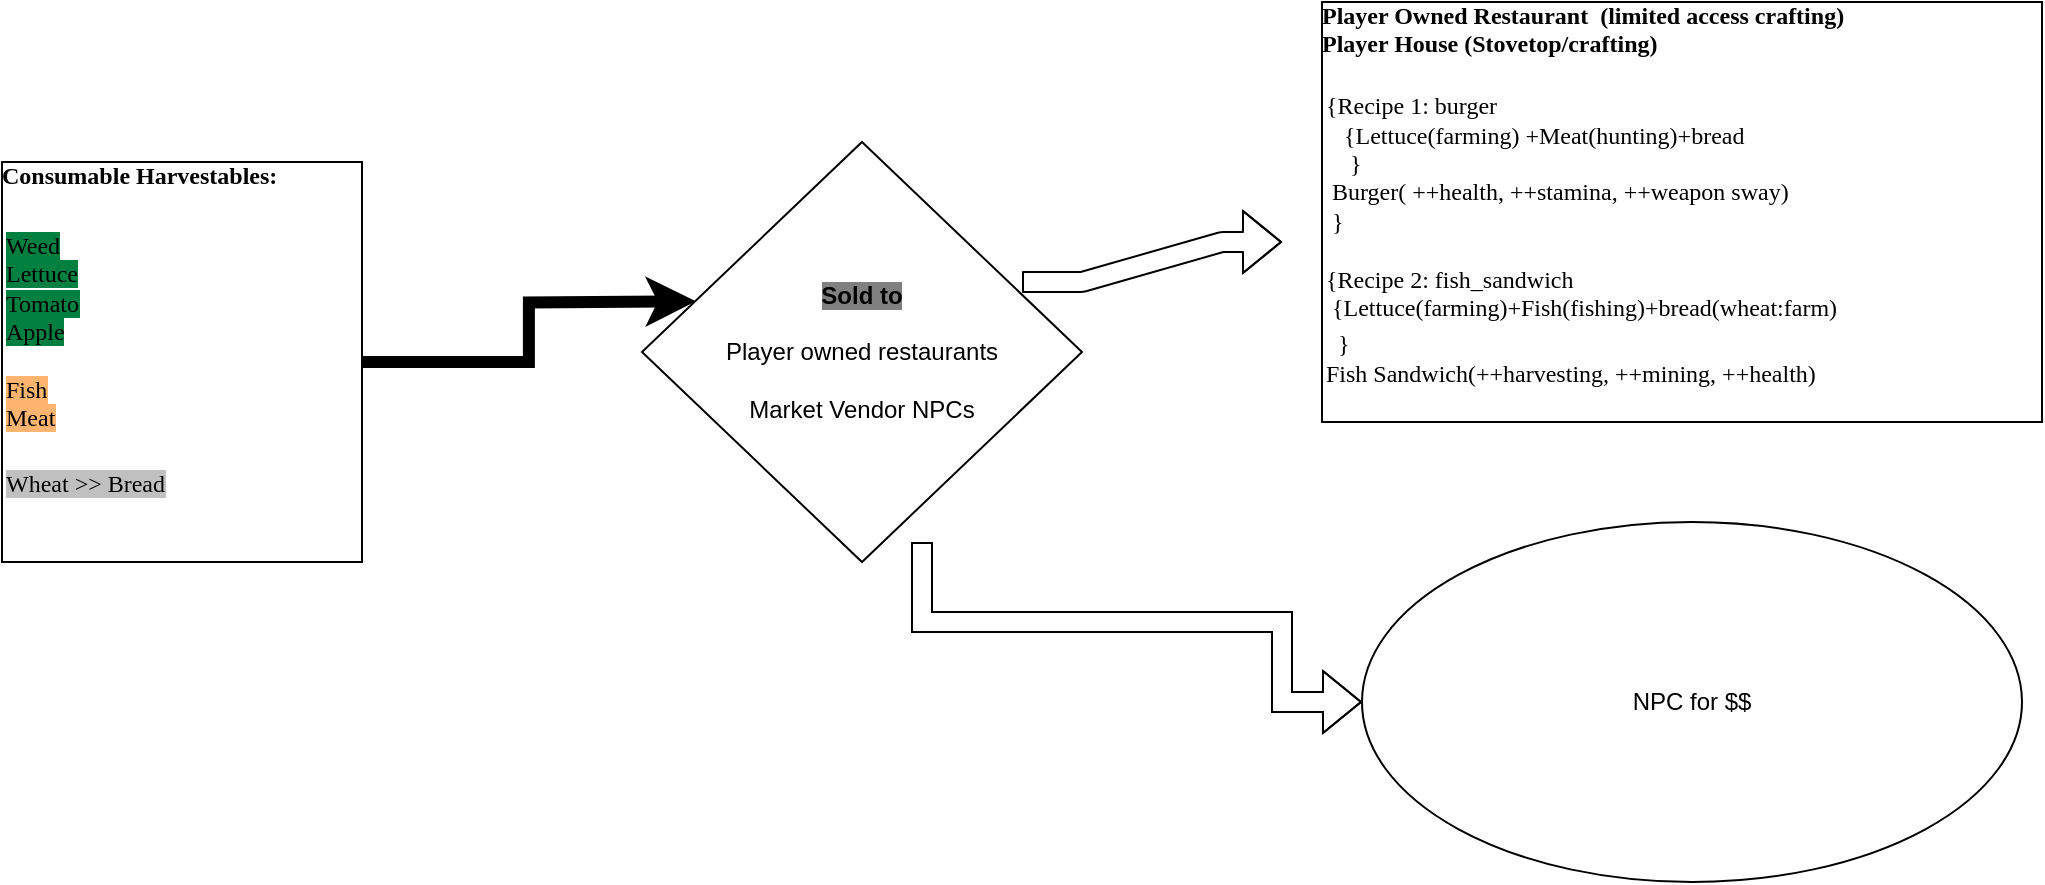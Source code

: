 <mxfile version="24.3.1" type="github">
  <diagram name="Page-1" id="2ca16b54-16f6-2749-3443-fa8db7711227">
    <mxGraphModel dx="1304" dy="678" grid="1" gridSize="10" guides="1" tooltips="1" connect="1" arrows="1" fold="1" page="1" pageScale="1" pageWidth="1100" pageHeight="850" background="none" math="0" shadow="0">
      <root>
        <mxCell id="0" />
        <mxCell id="1" parent="0" />
        <mxCell id="9s1055a0UU2QoHIG4uPa-9" value="&lt;div align=&quot;center&quot;&gt;&lt;b style=&quot;background-color: rgb(128, 128, 128);&quot;&gt;Sold to&lt;/b&gt;&lt;br&gt;&lt;/div&gt;&lt;br&gt;Player owned restaurants&lt;br&gt;&lt;br&gt;Market Vendor NPCs" style="rhombus;whiteSpace=wrap;html=1;fillColor=#FFFFFF;" vertex="1" parent="1">
          <mxGeometry x="360" y="280" width="220" height="210" as="geometry" />
        </mxCell>
        <mxCell id="2ed32ef02a7f4228-1" value="&lt;b&gt;Consumable Harvestables:&lt;/b&gt;&lt;br&gt;&lt;table style=&quot;width:100%;font-size:1em;&quot; cellpadding=&quot;2&quot; cellspacing=&quot;0&quot;&gt;&lt;tbody&gt;&lt;tr&gt;&lt;td&gt;&lt;br&gt;&lt;/td&gt;&lt;td&gt;&lt;br&gt;&lt;/td&gt;&lt;/tr&gt;&lt;tr&gt;&lt;td&gt;&lt;span style=&quot;background-color: rgb(0, 128, 64);&quot;&gt;Weed &lt;br&gt;Lettuce&lt;br&gt;Tomato&lt;br&gt;Apple&lt;/span&gt;&lt;br&gt;&lt;br&gt;&lt;span style=&quot;background-color: rgb(255, 181, 112);&quot;&gt;Fish&lt;br&gt;Meat&lt;/span&gt;&lt;br&gt;&lt;br&gt;&lt;/td&gt;&lt;td&gt;&lt;br&gt;&lt;/td&gt;&lt;/tr&gt;&lt;tr&gt;&lt;td&gt;&lt;span style=&quot;background-color: rgb(192, 192, 192);&quot;&gt;Wheat &amp;gt;&amp;gt; Bread&lt;/span&gt;&lt;br&gt;&lt;/td&gt;&lt;td&gt;&lt;br&gt;&lt;/td&gt;&lt;/tr&gt;&lt;/tbody&gt;&lt;/table&gt;" style="verticalAlign=top;align=left;overflow=fill;html=1;rounded=0;shadow=0;comic=0;labelBackgroundColor=none;strokeWidth=1;fontFamily=Verdana;fontSize=12;glass=0;" parent="1" vertex="1">
          <mxGeometry x="40" y="290" width="180" height="200" as="geometry" />
        </mxCell>
        <mxCell id="2ed32ef02a7f4228-20" style="edgeStyle=entityRelationEdgeStyle;html=1;labelBackgroundColor=none;startArrow=none;endArrow=ERoneToMany;fontFamily=Verdana;fontSize=12;align=left;shape=flexArrow;startFill=0;" parent="1" edge="1">
          <mxGeometry relative="1" as="geometry">
            <mxPoint x="550" y="350" as="sourcePoint" />
            <mxPoint x="680" y="330" as="targetPoint" />
          </mxGeometry>
        </mxCell>
        <mxCell id="2ed32ef02a7f4228-11" value="&lt;div&gt;&lt;b&gt;Player Owned Restaurant&amp;nbsp; (limited access crafting)&lt;/b&gt;&lt;/div&gt;&lt;div&gt;&lt;b&gt;Player House (Stovetop/crafting)&lt;br&gt;&lt;/b&gt;&lt;/div&gt;&lt;table style=&quot;width:100%;font-size:1em;&quot; cellpadding=&quot;2&quot; cellspacing=&quot;0&quot;&gt;&lt;tbody&gt;&lt;tr&gt;&lt;td&gt;&lt;br&gt;{Recipe 1: burger&lt;br&gt;&amp;nbsp;&amp;nbsp; {Lettuce(farming) +Meat(hunting)+bread &lt;br&gt;&amp;nbsp;&amp;nbsp;&amp;nbsp; }&lt;br&gt;&amp;nbsp;Burger( ++health, ++stamina, ++weapon sway)&lt;br&gt;&amp;nbsp;}&lt;br&gt;&lt;br&gt;{Recipe 2: fish_sandwich&lt;br&gt;&amp;nbsp;{Lettuce(farming)+Fish(fishing)+bread(wheat:farm) &amp;nbsp; &lt;br&gt;&lt;/td&gt;&lt;td&gt;&lt;br&gt;&lt;/td&gt;&lt;/tr&gt;&lt;tr&gt;&lt;td&gt;&amp;nbsp; }&lt;br&gt;Fish Sandwich(++harvesting, ++mining, ++health)&lt;br&gt;&lt;/td&gt;&lt;td&gt;&lt;br&gt;&lt;/td&gt;&lt;/tr&gt;&lt;tr&gt;&lt;td&gt;&lt;br&gt;&lt;br&gt;&lt;br&gt;&lt;/td&gt;&lt;td&gt;&lt;br&gt;&lt;/td&gt;&lt;/tr&gt;&lt;/tbody&gt;&lt;/table&gt;" style="verticalAlign=top;align=left;overflow=fill;html=1;rounded=0;shadow=0;comic=0;labelBackgroundColor=none;strokeWidth=1;fontFamily=Verdana;fontSize=12" parent="1" vertex="1">
          <mxGeometry x="700" y="210" width="360" height="210" as="geometry" />
        </mxCell>
        <mxCell id="9s1055a0UU2QoHIG4uPa-6" style="edgeStyle=orthogonalEdgeStyle;rounded=0;orthogonalLoop=1;jettySize=auto;html=1;exitX=1;exitY=0.5;exitDx=0;exitDy=0;entryX=-0.017;entryY=0.382;entryDx=0;entryDy=0;entryPerimeter=0;strokeWidth=6;" edge="1" parent="1" source="2ed32ef02a7f4228-1">
          <mxGeometry relative="1" as="geometry">
            <mxPoint x="386.94" y="359.66" as="targetPoint" />
          </mxGeometry>
        </mxCell>
        <mxCell id="9s1055a0UU2QoHIG4uPa-11" value="" style="endArrow=block;html=1;rounded=0;exitX=1;exitY=1;exitDx=0;exitDy=0;edgeStyle=orthogonalEdgeStyle;curved=1;startArrow=none;startFill=0;shape=flexArrow;" edge="1" parent="1" target="9s1055a0UU2QoHIG4uPa-12">
          <mxGeometry width="50" height="50" relative="1" as="geometry">
            <mxPoint x="500" y="480.01" as="sourcePoint" />
            <mxPoint x="680" y="480" as="targetPoint" />
            <Array as="points">
              <mxPoint x="500" y="520" />
              <mxPoint x="680" y="520" />
              <mxPoint x="680" y="560" />
            </Array>
          </mxGeometry>
        </mxCell>
        <mxCell id="9s1055a0UU2QoHIG4uPa-12" value="NPC for $$" style="ellipse;whiteSpace=wrap;html=1;" vertex="1" parent="1">
          <mxGeometry x="720" y="470" width="330" height="180" as="geometry" />
        </mxCell>
      </root>
    </mxGraphModel>
  </diagram>
</mxfile>
